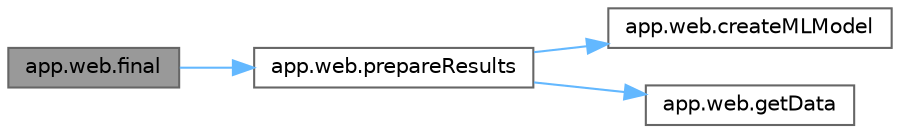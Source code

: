 digraph "app.web.final"
{
 // LATEX_PDF_SIZE
  bgcolor="transparent";
  edge [fontname=Helvetica,fontsize=10,labelfontname=Helvetica,labelfontsize=10];
  node [fontname=Helvetica,fontsize=10,shape=box,height=0.2,width=0.4];
  rankdir="LR";
  Node1 [id="Node000001",label="app.web.final",height=0.2,width=0.4,color="gray40", fillcolor="grey60", style="filled", fontcolor="black",tooltip=" "];
  Node1 -> Node2 [id="edge1_Node000001_Node000002",color="steelblue1",style="solid",tooltip=" "];
  Node2 [id="Node000002",label="app.web.prepareResults",height=0.2,width=0.4,color="grey40", fillcolor="white", style="filled",URL="$namespaceapp_1_1web.html#af6dd0008e06184f07569a8dadbf045f9",tooltip=" "];
  Node2 -> Node3 [id="edge2_Node000002_Node000003",color="steelblue1",style="solid",tooltip=" "];
  Node3 [id="Node000003",label="app.web.createMLModel",height=0.2,width=0.4,color="grey40", fillcolor="white", style="filled",URL="$namespaceapp_1_1web.html#a8d5f3afc0153f3839cbaeb2db81589b9",tooltip=" "];
  Node2 -> Node4 [id="edge3_Node000002_Node000004",color="steelblue1",style="solid",tooltip=" "];
  Node4 [id="Node000004",label="app.web.getData",height=0.2,width=0.4,color="grey40", fillcolor="white", style="filled",URL="$namespaceapp_1_1web.html#a199f6c9e2cc0c03d395012d1726d1668",tooltip=" "];
}
